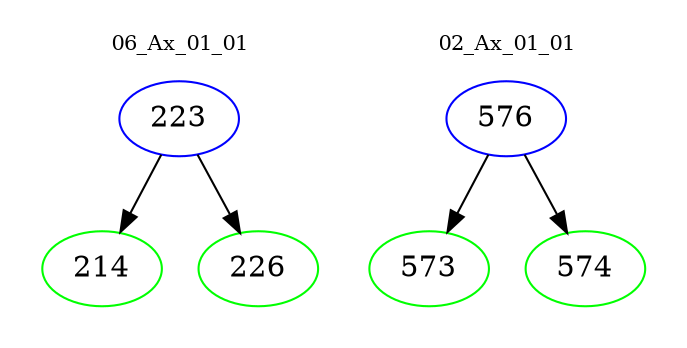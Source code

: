 digraph{
subgraph cluster_0 {
color = white
label = "06_Ax_01_01";
fontsize=10;
T0_223 [label="223", color="blue"]
T0_223 -> T0_214 [color="black"]
T0_214 [label="214", color="green"]
T0_223 -> T0_226 [color="black"]
T0_226 [label="226", color="green"]
}
subgraph cluster_1 {
color = white
label = "02_Ax_01_01";
fontsize=10;
T1_576 [label="576", color="blue"]
T1_576 -> T1_573 [color="black"]
T1_573 [label="573", color="green"]
T1_576 -> T1_574 [color="black"]
T1_574 [label="574", color="green"]
}
}
